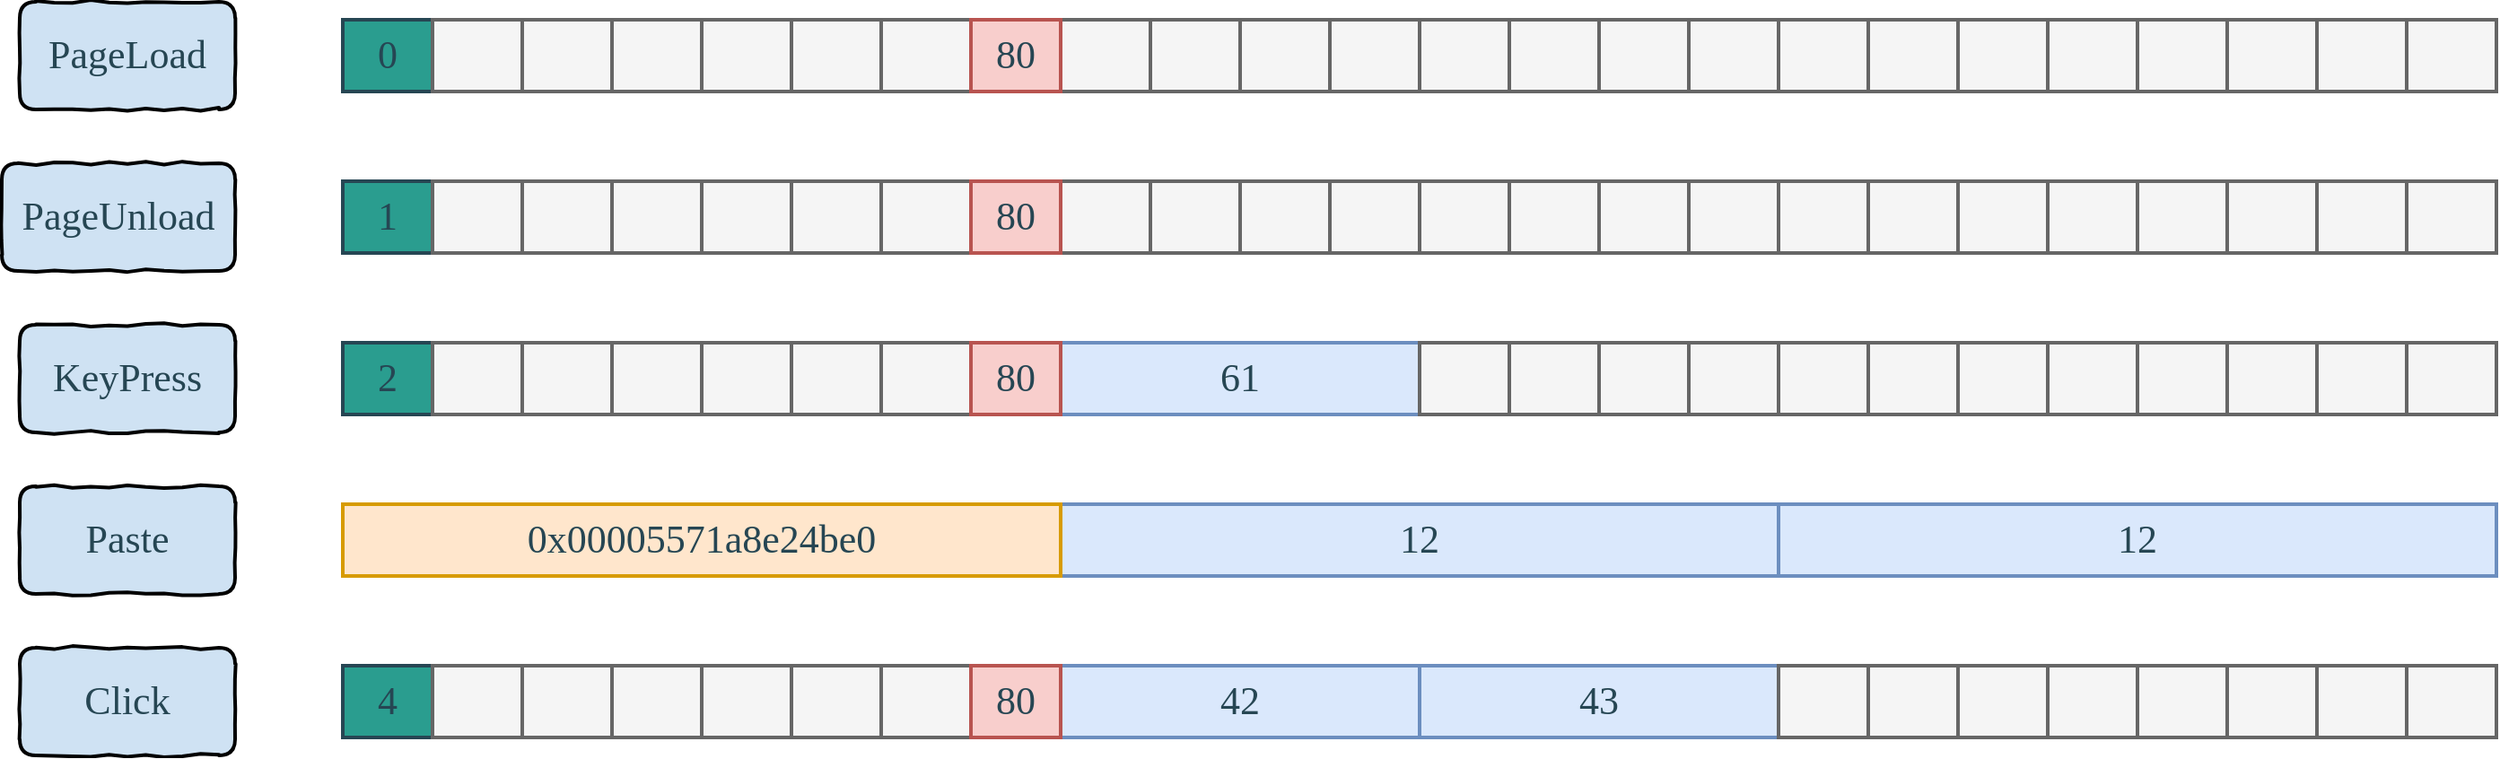 <mxfile version="24.2.5" type="device">
  <diagram name="Page-1" id="XowFCG3Ka7jEHskfLVU-">
    <mxGraphModel dx="1434" dy="835" grid="1" gridSize="10" guides="1" tooltips="1" connect="1" arrows="1" fold="1" page="1" pageScale="1" pageWidth="850" pageHeight="1100" math="0" shadow="0">
      <root>
        <mxCell id="0" />
        <mxCell id="1" parent="0" />
        <mxCell id="vUPf7nipqJu-CM0d_MJs-1" value="PageLoad" style="rounded=1;whiteSpace=wrap;html=1;shadow=0;strokeColor=default;strokeWidth=2;fontFamily=Ubuntu;fontSize=22;fontColor=#264653;fontStyle=0;fillColor=#CFE2F3;comic=1;" parent="1" vertex="1">
          <mxGeometry x="150" y="220" width="120" height="60" as="geometry" />
        </mxCell>
        <mxCell id="vUPf7nipqJu-CM0d_MJs-2" value="PageUnload" style="rounded=1;whiteSpace=wrap;html=1;shadow=0;strokeColor=default;strokeWidth=2;fontFamily=Ubuntu;fontSize=22;fontColor=#264653;fontStyle=0;fillColor=#CFE2F3;comic=1;" parent="1" vertex="1">
          <mxGeometry x="140" y="310" width="130" height="60" as="geometry" />
        </mxCell>
        <mxCell id="vUPf7nipqJu-CM0d_MJs-4" value="KeyPress" style="rounded=1;whiteSpace=wrap;html=1;shadow=0;strokeColor=default;strokeWidth=2;fontFamily=Ubuntu;fontSize=22;fontColor=#264653;fontStyle=0;fillColor=#CFE2F3;comic=1;" parent="1" vertex="1">
          <mxGeometry x="150" y="400" width="120" height="60" as="geometry" />
        </mxCell>
        <mxCell id="PiwZXt4cNnozb1wIIHgG-2" value="Click" style="rounded=1;whiteSpace=wrap;html=1;shadow=0;strokeColor=default;strokeWidth=2;fontFamily=Ubuntu;fontSize=22;fontColor=#264653;fontStyle=0;fillColor=#CFE2F3;comic=1;" parent="1" vertex="1">
          <mxGeometry x="150" y="580" width="120" height="60" as="geometry" />
        </mxCell>
        <mxCell id="PiwZXt4cNnozb1wIIHgG-8" value="" style="group" parent="1" vertex="1" connectable="0">
          <mxGeometry x="330" y="230" width="200" height="40" as="geometry" />
        </mxCell>
        <mxCell id="vUPf7nipqJu-CM0d_MJs-5" value="0" style="rounded=0;whiteSpace=wrap;html=1;shadow=0;strokeColor=#264653;strokeWidth=2;fontFamily=Ubuntu;fontSize=22;fontColor=#264653;fontStyle=0;fillColor=#2a9d8f;comic=0;" parent="PiwZXt4cNnozb1wIIHgG-8" vertex="1">
          <mxGeometry width="50" height="40" as="geometry" />
        </mxCell>
        <mxCell id="PiwZXt4cNnozb1wIIHgG-5" value="" style="rounded=0;whiteSpace=wrap;html=1;shadow=0;strokeColor=#666666;strokeWidth=2;fontFamily=Ubuntu;fontSize=22;fontColor=#333333;fontStyle=0;fillColor=#f5f5f5;comic=0;" parent="PiwZXt4cNnozb1wIIHgG-8" vertex="1">
          <mxGeometry x="50" width="50" height="40" as="geometry" />
        </mxCell>
        <mxCell id="PiwZXt4cNnozb1wIIHgG-6" value="" style="rounded=0;whiteSpace=wrap;html=1;shadow=0;strokeColor=#666666;strokeWidth=2;fontFamily=Ubuntu;fontSize=22;fontColor=#333333;fontStyle=0;fillColor=#f5f5f5;comic=0;" parent="PiwZXt4cNnozb1wIIHgG-8" vertex="1">
          <mxGeometry x="100" width="50" height="40" as="geometry" />
        </mxCell>
        <mxCell id="PiwZXt4cNnozb1wIIHgG-7" value="" style="rounded=0;whiteSpace=wrap;html=1;shadow=0;strokeColor=#666666;strokeWidth=2;fontFamily=Ubuntu;fontSize=22;fontColor=#333333;fontStyle=0;fillColor=#f5f5f5;comic=0;" parent="PiwZXt4cNnozb1wIIHgG-8" vertex="1">
          <mxGeometry x="150" width="50" height="40" as="geometry" />
        </mxCell>
        <mxCell id="PiwZXt4cNnozb1wIIHgG-10" value="" style="group" parent="1" vertex="1" connectable="0">
          <mxGeometry x="330" y="320" width="200" height="40" as="geometry" />
        </mxCell>
        <mxCell id="PiwZXt4cNnozb1wIIHgG-11" value="1" style="rounded=0;whiteSpace=wrap;html=1;shadow=0;strokeColor=#264653;strokeWidth=2;fontFamily=Ubuntu;fontSize=22;fontColor=#264653;fontStyle=0;fillColor=#2a9d8f;comic=0;" parent="PiwZXt4cNnozb1wIIHgG-10" vertex="1">
          <mxGeometry width="50" height="40" as="geometry" />
        </mxCell>
        <mxCell id="PiwZXt4cNnozb1wIIHgG-12" value="" style="rounded=0;whiteSpace=wrap;html=1;shadow=0;strokeColor=#666666;strokeWidth=2;fontFamily=Ubuntu;fontSize=22;fontColor=#333333;fontStyle=0;fillColor=#f5f5f5;comic=0;" parent="PiwZXt4cNnozb1wIIHgG-10" vertex="1">
          <mxGeometry x="50" width="50" height="40" as="geometry" />
        </mxCell>
        <mxCell id="PiwZXt4cNnozb1wIIHgG-13" value="" style="rounded=0;whiteSpace=wrap;html=1;shadow=0;strokeColor=#666666;strokeWidth=2;fontFamily=Ubuntu;fontSize=22;fontColor=#333333;fontStyle=0;fillColor=#f5f5f5;comic=0;" parent="PiwZXt4cNnozb1wIIHgG-10" vertex="1">
          <mxGeometry x="100" width="50" height="40" as="geometry" />
        </mxCell>
        <mxCell id="PiwZXt4cNnozb1wIIHgG-14" value="" style="rounded=0;whiteSpace=wrap;html=1;shadow=0;strokeColor=#666666;strokeWidth=2;fontFamily=Ubuntu;fontSize=22;fontColor=#333333;fontStyle=0;fillColor=#f5f5f5;comic=0;" parent="PiwZXt4cNnozb1wIIHgG-10" vertex="1">
          <mxGeometry x="150" width="50" height="40" as="geometry" />
        </mxCell>
        <mxCell id="PiwZXt4cNnozb1wIIHgG-15" value="" style="group" parent="1" vertex="1" connectable="0">
          <mxGeometry x="330" y="410" width="200" height="40" as="geometry" />
        </mxCell>
        <mxCell id="PiwZXt4cNnozb1wIIHgG-16" value="2" style="rounded=0;whiteSpace=wrap;html=1;shadow=0;strokeColor=#264653;strokeWidth=2;fontFamily=Ubuntu;fontSize=22;fontColor=#264653;fontStyle=0;fillColor=#2a9d8f;comic=0;" parent="PiwZXt4cNnozb1wIIHgG-15" vertex="1">
          <mxGeometry width="50" height="40" as="geometry" />
        </mxCell>
        <mxCell id="PiwZXt4cNnozb1wIIHgG-17" value="" style="rounded=0;whiteSpace=wrap;html=1;shadow=0;strokeColor=#666666;strokeWidth=2;fontFamily=Ubuntu;fontSize=22;fontColor=#333333;fontStyle=0;fillColor=#f5f5f5;comic=0;" parent="PiwZXt4cNnozb1wIIHgG-15" vertex="1">
          <mxGeometry x="50" width="50" height="40" as="geometry" />
        </mxCell>
        <mxCell id="PiwZXt4cNnozb1wIIHgG-18" value="" style="rounded=0;whiteSpace=wrap;html=1;shadow=0;strokeColor=#666666;strokeWidth=2;fontFamily=Ubuntu;fontSize=22;fontColor=#333333;fontStyle=0;fillColor=#f5f5f5;comic=0;" parent="PiwZXt4cNnozb1wIIHgG-15" vertex="1">
          <mxGeometry x="100" width="50" height="40" as="geometry" />
        </mxCell>
        <mxCell id="PiwZXt4cNnozb1wIIHgG-19" value="" style="rounded=0;whiteSpace=wrap;html=1;shadow=0;strokeColor=#666666;strokeWidth=2;fontFamily=Ubuntu;fontSize=22;fontColor=#333333;fontStyle=0;fillColor=#f5f5f5;comic=0;" parent="PiwZXt4cNnozb1wIIHgG-15" vertex="1">
          <mxGeometry x="150" width="50" height="40" as="geometry" />
        </mxCell>
        <mxCell id="PiwZXt4cNnozb1wIIHgG-41" value="" style="group" parent="1" vertex="1" connectable="0">
          <mxGeometry x="730" y="230" width="200" height="40" as="geometry" />
        </mxCell>
        <mxCell id="PiwZXt4cNnozb1wIIHgG-42" value="" style="rounded=0;whiteSpace=wrap;html=1;shadow=0;strokeColor=#666666;strokeWidth=2;fontFamily=Ubuntu;fontSize=22;fontColor=#333333;fontStyle=0;fillColor=#f5f5f5;comic=0;" parent="PiwZXt4cNnozb1wIIHgG-41" vertex="1">
          <mxGeometry x="50" width="50" height="40" as="geometry" />
        </mxCell>
        <mxCell id="PiwZXt4cNnozb1wIIHgG-43" value="" style="rounded=0;whiteSpace=wrap;html=1;shadow=0;strokeColor=#666666;strokeWidth=2;fontFamily=Ubuntu;fontSize=22;fontColor=#333333;fontStyle=0;fillColor=#f5f5f5;comic=0;" parent="PiwZXt4cNnozb1wIIHgG-41" vertex="1">
          <mxGeometry x="100" width="50" height="40" as="geometry" />
        </mxCell>
        <mxCell id="PiwZXt4cNnozb1wIIHgG-44" value="" style="rounded=0;whiteSpace=wrap;html=1;shadow=0;strokeColor=#666666;strokeWidth=2;fontFamily=Ubuntu;fontSize=22;fontColor=#333333;fontStyle=0;fillColor=#f5f5f5;comic=0;" parent="PiwZXt4cNnozb1wIIHgG-41" vertex="1">
          <mxGeometry x="150" width="50" height="40" as="geometry" />
        </mxCell>
        <mxCell id="PiwZXt4cNnozb1wIIHgG-45" value="" style="rounded=0;whiteSpace=wrap;html=1;shadow=0;strokeColor=#666666;strokeWidth=2;fontFamily=Ubuntu;fontSize=22;fontColor=#333333;fontStyle=0;fillColor=#f5f5f5;comic=0;" parent="PiwZXt4cNnozb1wIIHgG-41" vertex="1">
          <mxGeometry width="50" height="40" as="geometry" />
        </mxCell>
        <mxCell id="PiwZXt4cNnozb1wIIHgG-51" value="" style="group" parent="1" vertex="1" connectable="0">
          <mxGeometry x="730" y="320" width="200" height="40" as="geometry" />
        </mxCell>
        <mxCell id="PiwZXt4cNnozb1wIIHgG-52" value="" style="rounded=0;whiteSpace=wrap;html=1;shadow=0;strokeColor=#666666;strokeWidth=2;fontFamily=Ubuntu;fontSize=22;fontColor=#333333;fontStyle=0;fillColor=#f5f5f5;comic=0;" parent="PiwZXt4cNnozb1wIIHgG-51" vertex="1">
          <mxGeometry x="50" width="50" height="40" as="geometry" />
        </mxCell>
        <mxCell id="PiwZXt4cNnozb1wIIHgG-53" value="" style="rounded=0;whiteSpace=wrap;html=1;shadow=0;strokeColor=#666666;strokeWidth=2;fontFamily=Ubuntu;fontSize=22;fontColor=#333333;fontStyle=0;fillColor=#f5f5f5;comic=0;" parent="PiwZXt4cNnozb1wIIHgG-51" vertex="1">
          <mxGeometry x="100" width="50" height="40" as="geometry" />
        </mxCell>
        <mxCell id="PiwZXt4cNnozb1wIIHgG-54" value="" style="rounded=0;whiteSpace=wrap;html=1;shadow=0;strokeColor=#666666;strokeWidth=2;fontFamily=Ubuntu;fontSize=22;fontColor=#333333;fontStyle=0;fillColor=#f5f5f5;comic=0;" parent="PiwZXt4cNnozb1wIIHgG-51" vertex="1">
          <mxGeometry x="150" width="50" height="40" as="geometry" />
        </mxCell>
        <mxCell id="PiwZXt4cNnozb1wIIHgG-55" value="" style="rounded=0;whiteSpace=wrap;html=1;shadow=0;strokeColor=#666666;strokeWidth=2;fontFamily=Ubuntu;fontSize=22;fontColor=#333333;fontStyle=0;fillColor=#f5f5f5;comic=0;" parent="PiwZXt4cNnozb1wIIHgG-51" vertex="1">
          <mxGeometry width="50" height="40" as="geometry" />
        </mxCell>
        <mxCell id="PiwZXt4cNnozb1wIIHgG-73" value="" style="group" parent="1" vertex="1" connectable="0">
          <mxGeometry x="330" y="590" width="200" height="40" as="geometry" />
        </mxCell>
        <mxCell id="PiwZXt4cNnozb1wIIHgG-74" value="4" style="rounded=0;whiteSpace=wrap;html=1;shadow=0;strokeColor=#264653;strokeWidth=2;fontFamily=Ubuntu;fontSize=22;fontColor=#264653;fontStyle=0;fillColor=#2a9d8f;comic=0;" parent="PiwZXt4cNnozb1wIIHgG-73" vertex="1">
          <mxGeometry width="50" height="40" as="geometry" />
        </mxCell>
        <mxCell id="PiwZXt4cNnozb1wIIHgG-75" value="" style="rounded=0;whiteSpace=wrap;html=1;shadow=0;strokeColor=#666666;strokeWidth=2;fontFamily=Ubuntu;fontSize=22;fontColor=#333333;fontStyle=0;fillColor=#f5f5f5;comic=0;" parent="PiwZXt4cNnozb1wIIHgG-73" vertex="1">
          <mxGeometry x="50" width="50" height="40" as="geometry" />
        </mxCell>
        <mxCell id="PiwZXt4cNnozb1wIIHgG-76" value="" style="rounded=0;whiteSpace=wrap;html=1;shadow=0;strokeColor=#666666;strokeWidth=2;fontFamily=Ubuntu;fontSize=22;fontColor=#333333;fontStyle=0;fillColor=#f5f5f5;comic=0;" parent="PiwZXt4cNnozb1wIIHgG-73" vertex="1">
          <mxGeometry x="100" width="50" height="40" as="geometry" />
        </mxCell>
        <mxCell id="PiwZXt4cNnozb1wIIHgG-77" value="" style="rounded=0;whiteSpace=wrap;html=1;shadow=0;strokeColor=#666666;strokeWidth=2;fontFamily=Ubuntu;fontSize=22;fontColor=#333333;fontStyle=0;fillColor=#f5f5f5;comic=0;" parent="PiwZXt4cNnozb1wIIHgG-73" vertex="1">
          <mxGeometry x="150" width="50" height="40" as="geometry" />
        </mxCell>
        <mxCell id="PiwZXt4cNnozb1wIIHgG-95" value="61" style="rounded=0;whiteSpace=wrap;html=1;shadow=0;strokeColor=#6c8ebf;strokeWidth=2;fontFamily=Ubuntu;fontSize=22;fontColor=#264653;fontStyle=0;fillColor=#dae8fc;comic=0;" parent="1" vertex="1">
          <mxGeometry x="730" y="410" width="200" height="40" as="geometry" />
        </mxCell>
        <mxCell id="PiwZXt4cNnozb1wIIHgG-99" value="42" style="rounded=0;whiteSpace=wrap;html=1;shadow=0;strokeColor=#6c8ebf;strokeWidth=2;fontFamily=Ubuntu;fontSize=22;fontColor=#264653;fontStyle=0;fillColor=#dae8fc;comic=0;" parent="1" vertex="1">
          <mxGeometry x="730" y="590" width="200" height="40" as="geometry" />
        </mxCell>
        <mxCell id="PiwZXt4cNnozb1wIIHgG-101" value="43" style="rounded=0;whiteSpace=wrap;html=1;shadow=0;strokeColor=#6c8ebf;strokeWidth=2;fontFamily=Ubuntu;fontSize=22;fontColor=#264653;fontStyle=0;fillColor=#dae8fc;comic=0;" parent="1" vertex="1">
          <mxGeometry x="930" y="590" width="200" height="40" as="geometry" />
        </mxCell>
        <mxCell id="x3D--EsQKDo731koyJ-O-1" value="Paste" style="rounded=1;whiteSpace=wrap;html=1;shadow=0;strokeColor=default;strokeWidth=2;fontFamily=Ubuntu;fontSize=22;fontColor=#264653;fontStyle=0;fillColor=#CFE2F3;comic=1;" parent="1" vertex="1">
          <mxGeometry x="150" y="490" width="120" height="60" as="geometry" />
        </mxCell>
        <mxCell id="NgqLDLgxcCzB81dorVKN-1" value="" style="group" parent="1" vertex="1" connectable="0">
          <mxGeometry x="930" y="230" width="200" height="40" as="geometry" />
        </mxCell>
        <mxCell id="NgqLDLgxcCzB81dorVKN-2" value="" style="rounded=0;whiteSpace=wrap;html=1;shadow=0;strokeColor=#666666;strokeWidth=2;fontFamily=Ubuntu;fontSize=22;fontColor=#333333;fontStyle=0;fillColor=#f5f5f5;comic=0;" parent="NgqLDLgxcCzB81dorVKN-1" vertex="1">
          <mxGeometry x="50" width="50" height="40" as="geometry" />
        </mxCell>
        <mxCell id="NgqLDLgxcCzB81dorVKN-3" value="" style="rounded=0;whiteSpace=wrap;html=1;shadow=0;strokeColor=#666666;strokeWidth=2;fontFamily=Ubuntu;fontSize=22;fontColor=#333333;fontStyle=0;fillColor=#f5f5f5;comic=0;" parent="NgqLDLgxcCzB81dorVKN-1" vertex="1">
          <mxGeometry x="100" width="50" height="40" as="geometry" />
        </mxCell>
        <mxCell id="NgqLDLgxcCzB81dorVKN-4" value="" style="rounded=0;whiteSpace=wrap;html=1;shadow=0;strokeColor=#666666;strokeWidth=2;fontFamily=Ubuntu;fontSize=22;fontColor=#333333;fontStyle=0;fillColor=#f5f5f5;comic=0;" parent="NgqLDLgxcCzB81dorVKN-1" vertex="1">
          <mxGeometry x="150" width="50" height="40" as="geometry" />
        </mxCell>
        <mxCell id="NgqLDLgxcCzB81dorVKN-5" value="" style="rounded=0;whiteSpace=wrap;html=1;shadow=0;strokeColor=#666666;strokeWidth=2;fontFamily=Ubuntu;fontSize=22;fontColor=#333333;fontStyle=0;fillColor=#f5f5f5;comic=0;" parent="NgqLDLgxcCzB81dorVKN-1" vertex="1">
          <mxGeometry width="50" height="40" as="geometry" />
        </mxCell>
        <mxCell id="NgqLDLgxcCzB81dorVKN-6" value="" style="group" parent="1" vertex="1" connectable="0">
          <mxGeometry x="930" y="320" width="200" height="40" as="geometry" />
        </mxCell>
        <mxCell id="NgqLDLgxcCzB81dorVKN-7" value="" style="rounded=0;whiteSpace=wrap;html=1;shadow=0;strokeColor=#666666;strokeWidth=2;fontFamily=Ubuntu;fontSize=22;fontColor=#333333;fontStyle=0;fillColor=#f5f5f5;comic=0;" parent="NgqLDLgxcCzB81dorVKN-6" vertex="1">
          <mxGeometry x="50" width="50" height="40" as="geometry" />
        </mxCell>
        <mxCell id="NgqLDLgxcCzB81dorVKN-8" value="" style="rounded=0;whiteSpace=wrap;html=1;shadow=0;strokeColor=#666666;strokeWidth=2;fontFamily=Ubuntu;fontSize=22;fontColor=#333333;fontStyle=0;fillColor=#f5f5f5;comic=0;" parent="NgqLDLgxcCzB81dorVKN-6" vertex="1">
          <mxGeometry x="100" width="50" height="40" as="geometry" />
        </mxCell>
        <mxCell id="NgqLDLgxcCzB81dorVKN-9" value="" style="rounded=0;whiteSpace=wrap;html=1;shadow=0;strokeColor=#666666;strokeWidth=2;fontFamily=Ubuntu;fontSize=22;fontColor=#333333;fontStyle=0;fillColor=#f5f5f5;comic=0;" parent="NgqLDLgxcCzB81dorVKN-6" vertex="1">
          <mxGeometry x="150" width="50" height="40" as="geometry" />
        </mxCell>
        <mxCell id="NgqLDLgxcCzB81dorVKN-10" value="" style="rounded=0;whiteSpace=wrap;html=1;shadow=0;strokeColor=#666666;strokeWidth=2;fontFamily=Ubuntu;fontSize=22;fontColor=#333333;fontStyle=0;fillColor=#f5f5f5;comic=0;" parent="NgqLDLgxcCzB81dorVKN-6" vertex="1">
          <mxGeometry width="50" height="40" as="geometry" />
        </mxCell>
        <mxCell id="NgqLDLgxcCzB81dorVKN-11" value="" style="group" parent="1" vertex="1" connectable="0">
          <mxGeometry x="530" y="590" width="200" height="40" as="geometry" />
        </mxCell>
        <mxCell id="NgqLDLgxcCzB81dorVKN-12" value="" style="rounded=0;whiteSpace=wrap;html=1;shadow=0;strokeColor=#666666;strokeWidth=2;fontFamily=Ubuntu;fontSize=22;fontColor=#333333;fontStyle=0;fillColor=#f5f5f5;comic=0;" parent="NgqLDLgxcCzB81dorVKN-11" vertex="1">
          <mxGeometry x="50" width="50" height="40" as="geometry" />
        </mxCell>
        <mxCell id="NgqLDLgxcCzB81dorVKN-13" value="" style="rounded=0;whiteSpace=wrap;html=1;shadow=0;strokeColor=#666666;strokeWidth=2;fontFamily=Ubuntu;fontSize=22;fontColor=#333333;fontStyle=0;fillColor=#f5f5f5;comic=0;" parent="NgqLDLgxcCzB81dorVKN-11" vertex="1">
          <mxGeometry x="100" width="50" height="40" as="geometry" />
        </mxCell>
        <mxCell id="NgqLDLgxcCzB81dorVKN-14" value="80" style="rounded=0;whiteSpace=wrap;html=1;shadow=0;strokeColor=#b85450;strokeWidth=2;fontFamily=Ubuntu;fontSize=22;fontColor=#264653;fontStyle=0;fillColor=#f8cecc;comic=0;" parent="NgqLDLgxcCzB81dorVKN-11" vertex="1">
          <mxGeometry x="150" width="50" height="40" as="geometry" />
        </mxCell>
        <mxCell id="NgqLDLgxcCzB81dorVKN-15" value="" style="rounded=0;whiteSpace=wrap;html=1;shadow=0;strokeColor=#666666;strokeWidth=2;fontFamily=Ubuntu;fontSize=22;fontColor=#333333;fontStyle=0;fillColor=#f5f5f5;comic=0;" parent="NgqLDLgxcCzB81dorVKN-11" vertex="1">
          <mxGeometry width="50" height="40" as="geometry" />
        </mxCell>
        <mxCell id="NgqLDLgxcCzB81dorVKN-22" value="" style="group" parent="1" vertex="1" connectable="0">
          <mxGeometry x="1130" y="410" width="400" height="40" as="geometry" />
        </mxCell>
        <mxCell id="NgqLDLgxcCzB81dorVKN-23" value="" style="group" parent="NgqLDLgxcCzB81dorVKN-22" vertex="1" connectable="0">
          <mxGeometry width="200" height="40" as="geometry" />
        </mxCell>
        <mxCell id="NgqLDLgxcCzB81dorVKN-24" value="" style="rounded=0;whiteSpace=wrap;html=1;shadow=0;strokeColor=#666666;strokeWidth=2;fontFamily=Ubuntu;fontSize=22;fontColor=#333333;fontStyle=0;fillColor=#f5f5f5;comic=0;" parent="NgqLDLgxcCzB81dorVKN-23" vertex="1">
          <mxGeometry x="50" width="50" height="40" as="geometry" />
        </mxCell>
        <mxCell id="NgqLDLgxcCzB81dorVKN-25" value="" style="rounded=0;whiteSpace=wrap;html=1;shadow=0;strokeColor=#666666;strokeWidth=2;fontFamily=Ubuntu;fontSize=22;fontColor=#333333;fontStyle=0;fillColor=#f5f5f5;comic=0;" parent="NgqLDLgxcCzB81dorVKN-23" vertex="1">
          <mxGeometry x="100" width="50" height="40" as="geometry" />
        </mxCell>
        <mxCell id="NgqLDLgxcCzB81dorVKN-26" value="" style="rounded=0;whiteSpace=wrap;html=1;shadow=0;strokeColor=#666666;strokeWidth=2;fontFamily=Ubuntu;fontSize=22;fontColor=#333333;fontStyle=0;fillColor=#f5f5f5;comic=0;" parent="NgqLDLgxcCzB81dorVKN-23" vertex="1">
          <mxGeometry x="150" width="50" height="40" as="geometry" />
        </mxCell>
        <mxCell id="NgqLDLgxcCzB81dorVKN-27" value="" style="rounded=0;whiteSpace=wrap;html=1;shadow=0;strokeColor=#666666;strokeWidth=2;fontFamily=Ubuntu;fontSize=22;fontColor=#333333;fontStyle=0;fillColor=#f5f5f5;comic=0;" parent="NgqLDLgxcCzB81dorVKN-23" vertex="1">
          <mxGeometry width="50" height="40" as="geometry" />
        </mxCell>
        <mxCell id="NgqLDLgxcCzB81dorVKN-28" value="" style="group" parent="NgqLDLgxcCzB81dorVKN-22" vertex="1" connectable="0">
          <mxGeometry x="200" width="200" height="40" as="geometry" />
        </mxCell>
        <mxCell id="NgqLDLgxcCzB81dorVKN-29" value="" style="rounded=0;whiteSpace=wrap;html=1;shadow=0;strokeColor=#666666;strokeWidth=2;fontFamily=Ubuntu;fontSize=22;fontColor=#333333;fontStyle=0;fillColor=#f5f5f5;comic=0;" parent="NgqLDLgxcCzB81dorVKN-28" vertex="1">
          <mxGeometry x="50" width="50" height="40" as="geometry" />
        </mxCell>
        <mxCell id="NgqLDLgxcCzB81dorVKN-30" value="" style="rounded=0;whiteSpace=wrap;html=1;shadow=0;strokeColor=#666666;strokeWidth=2;fontFamily=Ubuntu;fontSize=22;fontColor=#333333;fontStyle=0;fillColor=#f5f5f5;comic=0;" parent="NgqLDLgxcCzB81dorVKN-28" vertex="1">
          <mxGeometry x="100" width="50" height="40" as="geometry" />
        </mxCell>
        <mxCell id="NgqLDLgxcCzB81dorVKN-31" value="" style="rounded=0;whiteSpace=wrap;html=1;shadow=0;strokeColor=#666666;strokeWidth=2;fontFamily=Ubuntu;fontSize=22;fontColor=#333333;fontStyle=0;fillColor=#f5f5f5;comic=0;" parent="NgqLDLgxcCzB81dorVKN-28" vertex="1">
          <mxGeometry x="150" width="50" height="40" as="geometry" />
        </mxCell>
        <mxCell id="NgqLDLgxcCzB81dorVKN-32" value="" style="rounded=0;whiteSpace=wrap;html=1;shadow=0;strokeColor=#666666;strokeWidth=2;fontFamily=Ubuntu;fontSize=22;fontColor=#333333;fontStyle=0;fillColor=#f5f5f5;comic=0;" parent="NgqLDLgxcCzB81dorVKN-28" vertex="1">
          <mxGeometry width="50" height="40" as="geometry" />
        </mxCell>
        <mxCell id="NgqLDLgxcCzB81dorVKN-33" value="" style="group" parent="1" vertex="1" connectable="0">
          <mxGeometry x="1130" y="320" width="400" height="40" as="geometry" />
        </mxCell>
        <mxCell id="NgqLDLgxcCzB81dorVKN-34" value="" style="group" parent="NgqLDLgxcCzB81dorVKN-33" vertex="1" connectable="0">
          <mxGeometry width="200" height="40" as="geometry" />
        </mxCell>
        <mxCell id="NgqLDLgxcCzB81dorVKN-35" value="" style="rounded=0;whiteSpace=wrap;html=1;shadow=0;strokeColor=#666666;strokeWidth=2;fontFamily=Ubuntu;fontSize=22;fontColor=#333333;fontStyle=0;fillColor=#f5f5f5;comic=0;" parent="NgqLDLgxcCzB81dorVKN-34" vertex="1">
          <mxGeometry x="50" width="50" height="40" as="geometry" />
        </mxCell>
        <mxCell id="NgqLDLgxcCzB81dorVKN-36" value="" style="rounded=0;whiteSpace=wrap;html=1;shadow=0;strokeColor=#666666;strokeWidth=2;fontFamily=Ubuntu;fontSize=22;fontColor=#333333;fontStyle=0;fillColor=#f5f5f5;comic=0;" parent="NgqLDLgxcCzB81dorVKN-34" vertex="1">
          <mxGeometry x="100" width="50" height="40" as="geometry" />
        </mxCell>
        <mxCell id="NgqLDLgxcCzB81dorVKN-37" value="" style="rounded=0;whiteSpace=wrap;html=1;shadow=0;strokeColor=#666666;strokeWidth=2;fontFamily=Ubuntu;fontSize=22;fontColor=#333333;fontStyle=0;fillColor=#f5f5f5;comic=0;" parent="NgqLDLgxcCzB81dorVKN-34" vertex="1">
          <mxGeometry x="150" width="50" height="40" as="geometry" />
        </mxCell>
        <mxCell id="NgqLDLgxcCzB81dorVKN-38" value="" style="rounded=0;whiteSpace=wrap;html=1;shadow=0;strokeColor=#666666;strokeWidth=2;fontFamily=Ubuntu;fontSize=22;fontColor=#333333;fontStyle=0;fillColor=#f5f5f5;comic=0;" parent="NgqLDLgxcCzB81dorVKN-34" vertex="1">
          <mxGeometry width="50" height="40" as="geometry" />
        </mxCell>
        <mxCell id="NgqLDLgxcCzB81dorVKN-39" value="" style="group" parent="NgqLDLgxcCzB81dorVKN-33" vertex="1" connectable="0">
          <mxGeometry x="200" width="200" height="40" as="geometry" />
        </mxCell>
        <mxCell id="NgqLDLgxcCzB81dorVKN-40" value="" style="rounded=0;whiteSpace=wrap;html=1;shadow=0;strokeColor=#666666;strokeWidth=2;fontFamily=Ubuntu;fontSize=22;fontColor=#333333;fontStyle=0;fillColor=#f5f5f5;comic=0;" parent="NgqLDLgxcCzB81dorVKN-39" vertex="1">
          <mxGeometry x="50" width="50" height="40" as="geometry" />
        </mxCell>
        <mxCell id="NgqLDLgxcCzB81dorVKN-41" value="" style="rounded=0;whiteSpace=wrap;html=1;shadow=0;strokeColor=#666666;strokeWidth=2;fontFamily=Ubuntu;fontSize=22;fontColor=#333333;fontStyle=0;fillColor=#f5f5f5;comic=0;" parent="NgqLDLgxcCzB81dorVKN-39" vertex="1">
          <mxGeometry x="100" width="50" height="40" as="geometry" />
        </mxCell>
        <mxCell id="NgqLDLgxcCzB81dorVKN-42" value="" style="rounded=0;whiteSpace=wrap;html=1;shadow=0;strokeColor=#666666;strokeWidth=2;fontFamily=Ubuntu;fontSize=22;fontColor=#333333;fontStyle=0;fillColor=#f5f5f5;comic=0;" parent="NgqLDLgxcCzB81dorVKN-39" vertex="1">
          <mxGeometry x="150" width="50" height="40" as="geometry" />
        </mxCell>
        <mxCell id="NgqLDLgxcCzB81dorVKN-43" value="" style="rounded=0;whiteSpace=wrap;html=1;shadow=0;strokeColor=#666666;strokeWidth=2;fontFamily=Ubuntu;fontSize=22;fontColor=#333333;fontStyle=0;fillColor=#f5f5f5;comic=0;" parent="NgqLDLgxcCzB81dorVKN-39" vertex="1">
          <mxGeometry width="50" height="40" as="geometry" />
        </mxCell>
        <mxCell id="NgqLDLgxcCzB81dorVKN-44" value="" style="group" parent="1" vertex="1" connectable="0">
          <mxGeometry x="1130" y="230" width="400" height="40" as="geometry" />
        </mxCell>
        <mxCell id="NgqLDLgxcCzB81dorVKN-45" value="" style="group" parent="NgqLDLgxcCzB81dorVKN-44" vertex="1" connectable="0">
          <mxGeometry width="200" height="40" as="geometry" />
        </mxCell>
        <mxCell id="NgqLDLgxcCzB81dorVKN-46" value="" style="rounded=0;whiteSpace=wrap;html=1;shadow=0;strokeColor=#666666;strokeWidth=2;fontFamily=Ubuntu;fontSize=22;fontColor=#333333;fontStyle=0;fillColor=#f5f5f5;comic=0;" parent="NgqLDLgxcCzB81dorVKN-45" vertex="1">
          <mxGeometry x="50" width="50" height="40" as="geometry" />
        </mxCell>
        <mxCell id="NgqLDLgxcCzB81dorVKN-47" value="" style="rounded=0;whiteSpace=wrap;html=1;shadow=0;strokeColor=#666666;strokeWidth=2;fontFamily=Ubuntu;fontSize=22;fontColor=#333333;fontStyle=0;fillColor=#f5f5f5;comic=0;" parent="NgqLDLgxcCzB81dorVKN-45" vertex="1">
          <mxGeometry x="100" width="50" height="40" as="geometry" />
        </mxCell>
        <mxCell id="NgqLDLgxcCzB81dorVKN-48" value="" style="rounded=0;whiteSpace=wrap;html=1;shadow=0;strokeColor=#666666;strokeWidth=2;fontFamily=Ubuntu;fontSize=22;fontColor=#333333;fontStyle=0;fillColor=#f5f5f5;comic=0;" parent="NgqLDLgxcCzB81dorVKN-45" vertex="1">
          <mxGeometry x="150" width="50" height="40" as="geometry" />
        </mxCell>
        <mxCell id="NgqLDLgxcCzB81dorVKN-49" value="" style="rounded=0;whiteSpace=wrap;html=1;shadow=0;strokeColor=#666666;strokeWidth=2;fontFamily=Ubuntu;fontSize=22;fontColor=#333333;fontStyle=0;fillColor=#f5f5f5;comic=0;" parent="NgqLDLgxcCzB81dorVKN-45" vertex="1">
          <mxGeometry width="50" height="40" as="geometry" />
        </mxCell>
        <mxCell id="NgqLDLgxcCzB81dorVKN-50" value="" style="group" parent="NgqLDLgxcCzB81dorVKN-44" vertex="1" connectable="0">
          <mxGeometry x="200" width="200" height="40" as="geometry" />
        </mxCell>
        <mxCell id="NgqLDLgxcCzB81dorVKN-51" value="" style="rounded=0;whiteSpace=wrap;html=1;shadow=0;strokeColor=#666666;strokeWidth=2;fontFamily=Ubuntu;fontSize=22;fontColor=#333333;fontStyle=0;fillColor=#f5f5f5;comic=0;" parent="NgqLDLgxcCzB81dorVKN-50" vertex="1">
          <mxGeometry x="50" width="50" height="40" as="geometry" />
        </mxCell>
        <mxCell id="NgqLDLgxcCzB81dorVKN-52" value="" style="rounded=0;whiteSpace=wrap;html=1;shadow=0;strokeColor=#666666;strokeWidth=2;fontFamily=Ubuntu;fontSize=22;fontColor=#333333;fontStyle=0;fillColor=#f5f5f5;comic=0;" parent="NgqLDLgxcCzB81dorVKN-50" vertex="1">
          <mxGeometry x="100" width="50" height="40" as="geometry" />
        </mxCell>
        <mxCell id="NgqLDLgxcCzB81dorVKN-53" value="" style="rounded=0;whiteSpace=wrap;html=1;shadow=0;strokeColor=#666666;strokeWidth=2;fontFamily=Ubuntu;fontSize=22;fontColor=#333333;fontStyle=0;fillColor=#f5f5f5;comic=0;" parent="NgqLDLgxcCzB81dorVKN-50" vertex="1">
          <mxGeometry x="150" width="50" height="40" as="geometry" />
        </mxCell>
        <mxCell id="NgqLDLgxcCzB81dorVKN-54" value="" style="rounded=0;whiteSpace=wrap;html=1;shadow=0;strokeColor=#666666;strokeWidth=2;fontFamily=Ubuntu;fontSize=22;fontColor=#333333;fontStyle=0;fillColor=#f5f5f5;comic=0;" parent="NgqLDLgxcCzB81dorVKN-50" vertex="1">
          <mxGeometry width="50" height="40" as="geometry" />
        </mxCell>
        <mxCell id="NgqLDLgxcCzB81dorVKN-55" value="" style="group" parent="1" vertex="1" connectable="0">
          <mxGeometry x="1130" y="590" width="400" height="40" as="geometry" />
        </mxCell>
        <mxCell id="NgqLDLgxcCzB81dorVKN-56" value="" style="group" parent="NgqLDLgxcCzB81dorVKN-55" vertex="1" connectable="0">
          <mxGeometry width="200" height="40" as="geometry" />
        </mxCell>
        <mxCell id="NgqLDLgxcCzB81dorVKN-57" value="" style="rounded=0;whiteSpace=wrap;html=1;shadow=0;strokeColor=#666666;strokeWidth=2;fontFamily=Ubuntu;fontSize=22;fontColor=#333333;fontStyle=0;fillColor=#f5f5f5;comic=0;" parent="NgqLDLgxcCzB81dorVKN-56" vertex="1">
          <mxGeometry x="50" width="50" height="40" as="geometry" />
        </mxCell>
        <mxCell id="NgqLDLgxcCzB81dorVKN-58" value="" style="rounded=0;whiteSpace=wrap;html=1;shadow=0;strokeColor=#666666;strokeWidth=2;fontFamily=Ubuntu;fontSize=22;fontColor=#333333;fontStyle=0;fillColor=#f5f5f5;comic=0;" parent="NgqLDLgxcCzB81dorVKN-56" vertex="1">
          <mxGeometry x="100" width="50" height="40" as="geometry" />
        </mxCell>
        <mxCell id="NgqLDLgxcCzB81dorVKN-59" value="" style="rounded=0;whiteSpace=wrap;html=1;shadow=0;strokeColor=#666666;strokeWidth=2;fontFamily=Ubuntu;fontSize=22;fontColor=#333333;fontStyle=0;fillColor=#f5f5f5;comic=0;" parent="NgqLDLgxcCzB81dorVKN-56" vertex="1">
          <mxGeometry x="150" width="50" height="40" as="geometry" />
        </mxCell>
        <mxCell id="NgqLDLgxcCzB81dorVKN-60" value="" style="rounded=0;whiteSpace=wrap;html=1;shadow=0;strokeColor=#666666;strokeWidth=2;fontFamily=Ubuntu;fontSize=22;fontColor=#333333;fontStyle=0;fillColor=#f5f5f5;comic=0;" parent="NgqLDLgxcCzB81dorVKN-56" vertex="1">
          <mxGeometry width="50" height="40" as="geometry" />
        </mxCell>
        <mxCell id="NgqLDLgxcCzB81dorVKN-61" value="" style="group" parent="NgqLDLgxcCzB81dorVKN-55" vertex="1" connectable="0">
          <mxGeometry x="200" width="200" height="40" as="geometry" />
        </mxCell>
        <mxCell id="NgqLDLgxcCzB81dorVKN-62" value="" style="rounded=0;whiteSpace=wrap;html=1;shadow=0;strokeColor=#666666;strokeWidth=2;fontFamily=Ubuntu;fontSize=22;fontColor=#333333;fontStyle=0;fillColor=#f5f5f5;comic=0;" parent="NgqLDLgxcCzB81dorVKN-61" vertex="1">
          <mxGeometry x="50" width="50" height="40" as="geometry" />
        </mxCell>
        <mxCell id="NgqLDLgxcCzB81dorVKN-63" value="" style="rounded=0;whiteSpace=wrap;html=1;shadow=0;strokeColor=#666666;strokeWidth=2;fontFamily=Ubuntu;fontSize=22;fontColor=#333333;fontStyle=0;fillColor=#f5f5f5;comic=0;" parent="NgqLDLgxcCzB81dorVKN-61" vertex="1">
          <mxGeometry x="100" width="50" height="40" as="geometry" />
        </mxCell>
        <mxCell id="NgqLDLgxcCzB81dorVKN-64" value="" style="rounded=0;whiteSpace=wrap;html=1;shadow=0;strokeColor=#666666;strokeWidth=2;fontFamily=Ubuntu;fontSize=22;fontColor=#333333;fontStyle=0;fillColor=#f5f5f5;comic=0;" parent="NgqLDLgxcCzB81dorVKN-61" vertex="1">
          <mxGeometry x="150" width="50" height="40" as="geometry" />
        </mxCell>
        <mxCell id="NgqLDLgxcCzB81dorVKN-65" value="" style="rounded=0;whiteSpace=wrap;html=1;shadow=0;strokeColor=#666666;strokeWidth=2;fontFamily=Ubuntu;fontSize=22;fontColor=#333333;fontStyle=0;fillColor=#f5f5f5;comic=0;" parent="NgqLDLgxcCzB81dorVKN-61" vertex="1">
          <mxGeometry width="50" height="40" as="geometry" />
        </mxCell>
        <mxCell id="PiwZXt4cNnozb1wIIHgG-33" value="" style="rounded=0;whiteSpace=wrap;html=1;shadow=0;strokeColor=#666666;strokeWidth=2;fontFamily=Ubuntu;fontSize=22;fontColor=#333333;fontStyle=0;fillColor=#f5f5f5;comic=0;" parent="1" vertex="1">
          <mxGeometry x="580" y="230" width="50" height="40" as="geometry" />
        </mxCell>
        <mxCell id="PiwZXt4cNnozb1wIIHgG-34" value="" style="rounded=0;whiteSpace=wrap;html=1;shadow=0;strokeColor=#666666;strokeWidth=2;fontFamily=Ubuntu;fontSize=22;fontColor=#333333;fontStyle=0;fillColor=#f5f5f5;comic=0;" parent="1" vertex="1">
          <mxGeometry x="630" y="230" width="50" height="40" as="geometry" />
        </mxCell>
        <mxCell id="PiwZXt4cNnozb1wIIHgG-35" value="80" style="rounded=0;whiteSpace=wrap;html=1;shadow=0;strokeColor=#b85450;strokeWidth=2;fontFamily=Ubuntu;fontSize=22;fontColor=#264653;fontStyle=0;fillColor=#f8cecc;comic=0;" parent="1" vertex="1">
          <mxGeometry x="680" y="230" width="50" height="40" as="geometry" />
        </mxCell>
        <mxCell id="PiwZXt4cNnozb1wIIHgG-40" value="" style="rounded=0;whiteSpace=wrap;html=1;shadow=0;strokeColor=#666666;strokeWidth=2;fontFamily=Ubuntu;fontSize=22;fontColor=#333333;fontStyle=0;fillColor=#f5f5f5;comic=0;" parent="1" vertex="1">
          <mxGeometry x="530" y="230" width="50" height="40" as="geometry" />
        </mxCell>
        <mxCell id="PiwZXt4cNnozb1wIIHgG-47" value="" style="rounded=0;whiteSpace=wrap;html=1;shadow=0;strokeColor=#666666;strokeWidth=2;fontFamily=Ubuntu;fontSize=22;fontColor=#333333;fontStyle=0;fillColor=#f5f5f5;comic=0;" parent="1" vertex="1">
          <mxGeometry x="580" y="320" width="50" height="40" as="geometry" />
        </mxCell>
        <mxCell id="PiwZXt4cNnozb1wIIHgG-48" value="" style="rounded=0;whiteSpace=wrap;html=1;shadow=0;strokeColor=#666666;strokeWidth=2;fontFamily=Ubuntu;fontSize=22;fontColor=#333333;fontStyle=0;fillColor=#f5f5f5;comic=0;" parent="1" vertex="1">
          <mxGeometry x="630" y="320" width="50" height="40" as="geometry" />
        </mxCell>
        <mxCell id="PiwZXt4cNnozb1wIIHgG-49" value="80" style="rounded=0;whiteSpace=wrap;html=1;shadow=0;strokeColor=#b85450;strokeWidth=2;fontFamily=Ubuntu;fontSize=22;fontColor=#264653;fontStyle=0;fillColor=#f8cecc;comic=0;" parent="1" vertex="1">
          <mxGeometry x="680" y="320" width="50" height="40" as="geometry" />
        </mxCell>
        <mxCell id="PiwZXt4cNnozb1wIIHgG-50" value="" style="rounded=0;whiteSpace=wrap;html=1;shadow=0;strokeColor=#666666;strokeWidth=2;fontFamily=Ubuntu;fontSize=22;fontColor=#333333;fontStyle=0;fillColor=#f5f5f5;comic=0;" parent="1" vertex="1">
          <mxGeometry x="530" y="320" width="50" height="40" as="geometry" />
        </mxCell>
        <mxCell id="PiwZXt4cNnozb1wIIHgG-56" value="" style="group;fillColor=#f8cecc;fontColor=#264653;strokeColor=#b85450;" parent="1" vertex="1" connectable="0">
          <mxGeometry x="530" y="410" width="200" height="40" as="geometry" />
        </mxCell>
        <mxCell id="PiwZXt4cNnozb1wIIHgG-57" value="" style="rounded=0;whiteSpace=wrap;html=1;shadow=0;strokeColor=#666666;strokeWidth=2;fontFamily=Ubuntu;fontSize=22;fontColor=#333333;fontStyle=0;fillColor=#f5f5f5;comic=0;" parent="PiwZXt4cNnozb1wIIHgG-56" vertex="1">
          <mxGeometry x="50" width="50" height="40" as="geometry" />
        </mxCell>
        <mxCell id="PiwZXt4cNnozb1wIIHgG-58" value="" style="rounded=0;whiteSpace=wrap;html=1;shadow=0;strokeColor=#666666;strokeWidth=2;fontFamily=Ubuntu;fontSize=22;fontColor=#333333;fontStyle=0;fillColor=#f5f5f5;comic=0;" parent="PiwZXt4cNnozb1wIIHgG-56" vertex="1">
          <mxGeometry x="100" width="50" height="40" as="geometry" />
        </mxCell>
        <mxCell id="PiwZXt4cNnozb1wIIHgG-59" value="80" style="rounded=0;whiteSpace=wrap;html=1;shadow=0;strokeColor=#b85450;strokeWidth=2;fontFamily=Ubuntu;fontSize=22;fontColor=#264653;fontStyle=0;fillColor=#f8cecc;comic=0;" parent="PiwZXt4cNnozb1wIIHgG-56" vertex="1">
          <mxGeometry x="150" width="50" height="40" as="geometry" />
        </mxCell>
        <mxCell id="PiwZXt4cNnozb1wIIHgG-60" value="" style="rounded=0;whiteSpace=wrap;html=1;shadow=0;strokeColor=#666666;strokeWidth=2;fontFamily=Ubuntu;fontSize=22;fontColor=#333333;fontStyle=0;fillColor=#f5f5f5;comic=0;" parent="PiwZXt4cNnozb1wIIHgG-56" vertex="1">
          <mxGeometry width="50" height="40" as="geometry" />
        </mxCell>
        <mxCell id="NgqLDLgxcCzB81dorVKN-16" value="" style="group" parent="1" vertex="1" connectable="0">
          <mxGeometry x="930" y="410" width="200" height="40" as="geometry" />
        </mxCell>
        <mxCell id="NgqLDLgxcCzB81dorVKN-17" value="" style="rounded=0;whiteSpace=wrap;html=1;shadow=0;strokeColor=#666666;strokeWidth=2;fontFamily=Ubuntu;fontSize=22;fontColor=#333333;fontStyle=0;fillColor=#f5f5f5;comic=0;" parent="NgqLDLgxcCzB81dorVKN-16" vertex="1">
          <mxGeometry x="50" width="50" height="40" as="geometry" />
        </mxCell>
        <mxCell id="NgqLDLgxcCzB81dorVKN-18" value="" style="rounded=0;whiteSpace=wrap;html=1;shadow=0;strokeColor=#666666;strokeWidth=2;fontFamily=Ubuntu;fontSize=22;fontColor=#333333;fontStyle=0;fillColor=#f5f5f5;comic=0;" parent="NgqLDLgxcCzB81dorVKN-16" vertex="1">
          <mxGeometry x="100" width="50" height="40" as="geometry" />
        </mxCell>
        <mxCell id="NgqLDLgxcCzB81dorVKN-19" value="" style="rounded=0;whiteSpace=wrap;html=1;shadow=0;strokeColor=#666666;strokeWidth=2;fontFamily=Ubuntu;fontSize=22;fontColor=#333333;fontStyle=0;fillColor=#f5f5f5;comic=0;" parent="NgqLDLgxcCzB81dorVKN-16" vertex="1">
          <mxGeometry x="150" width="50" height="40" as="geometry" />
        </mxCell>
        <mxCell id="NgqLDLgxcCzB81dorVKN-20" value="" style="rounded=0;whiteSpace=wrap;html=1;shadow=0;strokeColor=#666666;strokeWidth=2;fontFamily=Ubuntu;fontSize=22;fontColor=#333333;fontStyle=0;fillColor=#f5f5f5;comic=0;" parent="NgqLDLgxcCzB81dorVKN-16" vertex="1">
          <mxGeometry width="50" height="40" as="geometry" />
        </mxCell>
        <mxCell id="NgqLDLgxcCzB81dorVKN-100" value="12" style="rounded=0;whiteSpace=wrap;html=1;shadow=0;strokeColor=#6c8ebf;strokeWidth=2;fontFamily=Ubuntu;fontSize=22;fontColor=#264653;fontStyle=0;fillColor=#dae8fc;comic=0;" parent="1" vertex="1">
          <mxGeometry x="730" y="500" width="400" height="40" as="geometry" />
        </mxCell>
        <mxCell id="NgqLDLgxcCzB81dorVKN-101" value="12" style="rounded=0;whiteSpace=wrap;html=1;shadow=0;strokeColor=#6c8ebf;strokeWidth=2;fontFamily=Ubuntu;fontSize=22;fontColor=#264653;fontStyle=0;fillColor=#dae8fc;comic=0;" parent="1" vertex="1">
          <mxGeometry x="1130" y="500" width="400" height="40" as="geometry" />
        </mxCell>
        <mxCell id="NgqLDLgxcCzB81dorVKN-102" value="0x00005571a8e24be0" style="rounded=0;whiteSpace=wrap;html=1;shadow=0;strokeColor=#d79b00;strokeWidth=2;fontFamily=Ubuntu;fontSize=22;fontColor=#264653;fontStyle=0;fillColor=#ffe6cc;comic=0;" parent="1" vertex="1">
          <mxGeometry x="330" y="500" width="400" height="40" as="geometry" />
        </mxCell>
      </root>
    </mxGraphModel>
  </diagram>
</mxfile>
